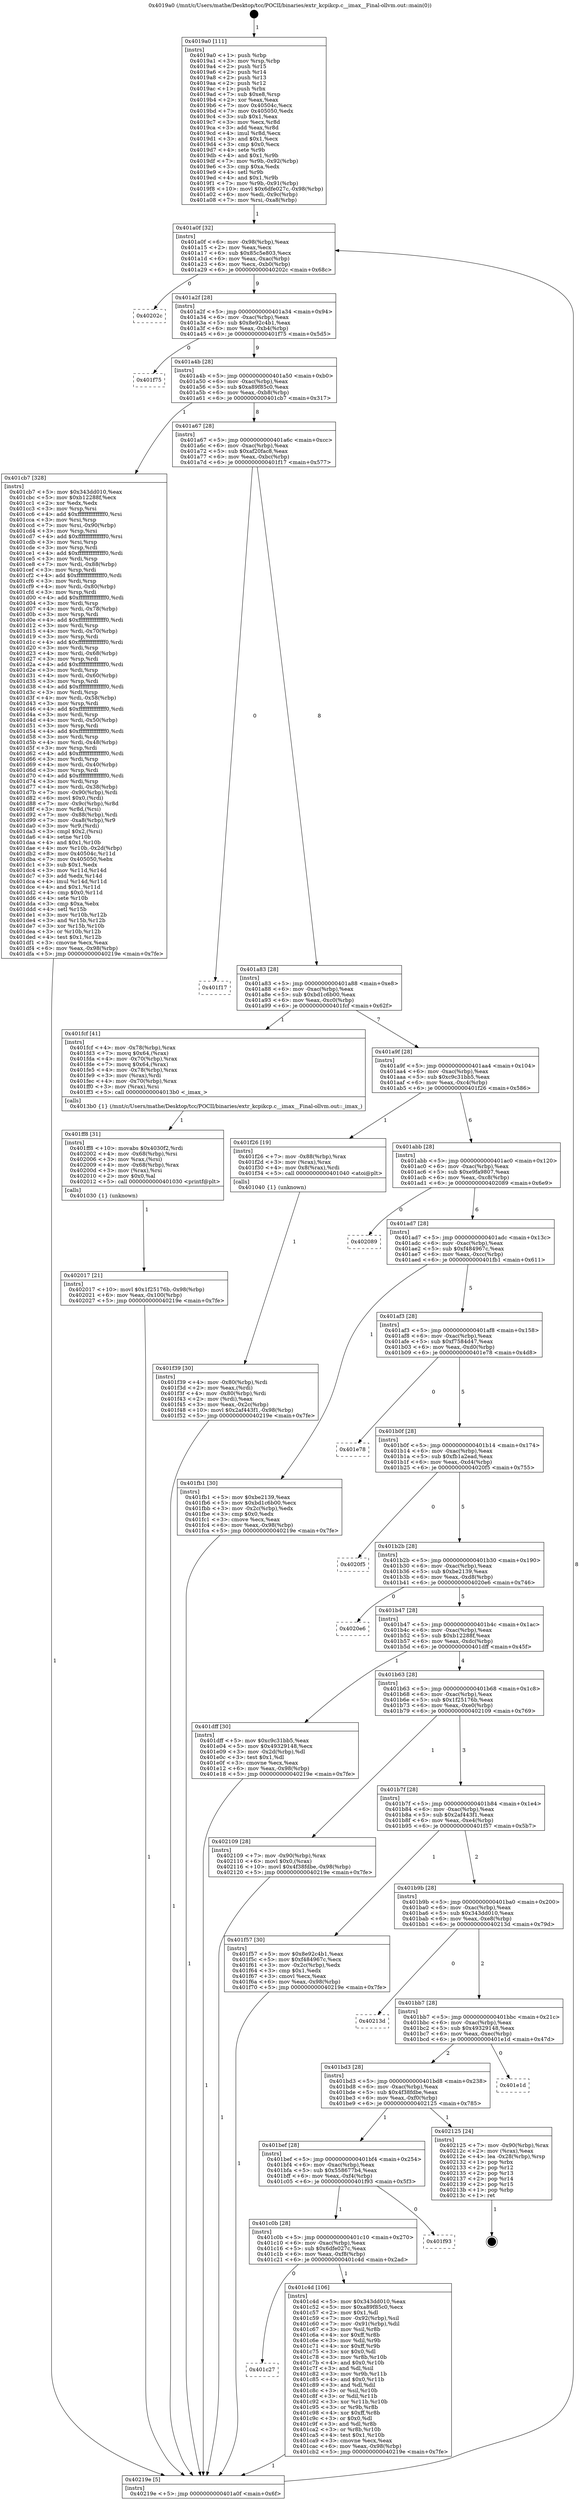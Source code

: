 digraph "0x4019a0" {
  label = "0x4019a0 (/mnt/c/Users/mathe/Desktop/tcc/POCII/binaries/extr_kcpikcp.c__imax__Final-ollvm.out::main(0))"
  labelloc = "t"
  node[shape=record]

  Entry [label="",width=0.3,height=0.3,shape=circle,fillcolor=black,style=filled]
  "0x401a0f" [label="{
     0x401a0f [32]\l
     | [instrs]\l
     &nbsp;&nbsp;0x401a0f \<+6\>: mov -0x98(%rbp),%eax\l
     &nbsp;&nbsp;0x401a15 \<+2\>: mov %eax,%ecx\l
     &nbsp;&nbsp;0x401a17 \<+6\>: sub $0x85c5e803,%ecx\l
     &nbsp;&nbsp;0x401a1d \<+6\>: mov %eax,-0xac(%rbp)\l
     &nbsp;&nbsp;0x401a23 \<+6\>: mov %ecx,-0xb0(%rbp)\l
     &nbsp;&nbsp;0x401a29 \<+6\>: je 000000000040202c \<main+0x68c\>\l
  }"]
  "0x40202c" [label="{
     0x40202c\l
  }", style=dashed]
  "0x401a2f" [label="{
     0x401a2f [28]\l
     | [instrs]\l
     &nbsp;&nbsp;0x401a2f \<+5\>: jmp 0000000000401a34 \<main+0x94\>\l
     &nbsp;&nbsp;0x401a34 \<+6\>: mov -0xac(%rbp),%eax\l
     &nbsp;&nbsp;0x401a3a \<+5\>: sub $0x8e92c4b1,%eax\l
     &nbsp;&nbsp;0x401a3f \<+6\>: mov %eax,-0xb4(%rbp)\l
     &nbsp;&nbsp;0x401a45 \<+6\>: je 0000000000401f75 \<main+0x5d5\>\l
  }"]
  Exit [label="",width=0.3,height=0.3,shape=circle,fillcolor=black,style=filled,peripheries=2]
  "0x401f75" [label="{
     0x401f75\l
  }", style=dashed]
  "0x401a4b" [label="{
     0x401a4b [28]\l
     | [instrs]\l
     &nbsp;&nbsp;0x401a4b \<+5\>: jmp 0000000000401a50 \<main+0xb0\>\l
     &nbsp;&nbsp;0x401a50 \<+6\>: mov -0xac(%rbp),%eax\l
     &nbsp;&nbsp;0x401a56 \<+5\>: sub $0xa89f85c0,%eax\l
     &nbsp;&nbsp;0x401a5b \<+6\>: mov %eax,-0xb8(%rbp)\l
     &nbsp;&nbsp;0x401a61 \<+6\>: je 0000000000401cb7 \<main+0x317\>\l
  }"]
  "0x402017" [label="{
     0x402017 [21]\l
     | [instrs]\l
     &nbsp;&nbsp;0x402017 \<+10\>: movl $0x1f25176b,-0x98(%rbp)\l
     &nbsp;&nbsp;0x402021 \<+6\>: mov %eax,-0x100(%rbp)\l
     &nbsp;&nbsp;0x402027 \<+5\>: jmp 000000000040219e \<main+0x7fe\>\l
  }"]
  "0x401cb7" [label="{
     0x401cb7 [328]\l
     | [instrs]\l
     &nbsp;&nbsp;0x401cb7 \<+5\>: mov $0x343dd010,%eax\l
     &nbsp;&nbsp;0x401cbc \<+5\>: mov $0xb12288f,%ecx\l
     &nbsp;&nbsp;0x401cc1 \<+2\>: xor %edx,%edx\l
     &nbsp;&nbsp;0x401cc3 \<+3\>: mov %rsp,%rsi\l
     &nbsp;&nbsp;0x401cc6 \<+4\>: add $0xfffffffffffffff0,%rsi\l
     &nbsp;&nbsp;0x401cca \<+3\>: mov %rsi,%rsp\l
     &nbsp;&nbsp;0x401ccd \<+7\>: mov %rsi,-0x90(%rbp)\l
     &nbsp;&nbsp;0x401cd4 \<+3\>: mov %rsp,%rsi\l
     &nbsp;&nbsp;0x401cd7 \<+4\>: add $0xfffffffffffffff0,%rsi\l
     &nbsp;&nbsp;0x401cdb \<+3\>: mov %rsi,%rsp\l
     &nbsp;&nbsp;0x401cde \<+3\>: mov %rsp,%rdi\l
     &nbsp;&nbsp;0x401ce1 \<+4\>: add $0xfffffffffffffff0,%rdi\l
     &nbsp;&nbsp;0x401ce5 \<+3\>: mov %rdi,%rsp\l
     &nbsp;&nbsp;0x401ce8 \<+7\>: mov %rdi,-0x88(%rbp)\l
     &nbsp;&nbsp;0x401cef \<+3\>: mov %rsp,%rdi\l
     &nbsp;&nbsp;0x401cf2 \<+4\>: add $0xfffffffffffffff0,%rdi\l
     &nbsp;&nbsp;0x401cf6 \<+3\>: mov %rdi,%rsp\l
     &nbsp;&nbsp;0x401cf9 \<+4\>: mov %rdi,-0x80(%rbp)\l
     &nbsp;&nbsp;0x401cfd \<+3\>: mov %rsp,%rdi\l
     &nbsp;&nbsp;0x401d00 \<+4\>: add $0xfffffffffffffff0,%rdi\l
     &nbsp;&nbsp;0x401d04 \<+3\>: mov %rdi,%rsp\l
     &nbsp;&nbsp;0x401d07 \<+4\>: mov %rdi,-0x78(%rbp)\l
     &nbsp;&nbsp;0x401d0b \<+3\>: mov %rsp,%rdi\l
     &nbsp;&nbsp;0x401d0e \<+4\>: add $0xfffffffffffffff0,%rdi\l
     &nbsp;&nbsp;0x401d12 \<+3\>: mov %rdi,%rsp\l
     &nbsp;&nbsp;0x401d15 \<+4\>: mov %rdi,-0x70(%rbp)\l
     &nbsp;&nbsp;0x401d19 \<+3\>: mov %rsp,%rdi\l
     &nbsp;&nbsp;0x401d1c \<+4\>: add $0xfffffffffffffff0,%rdi\l
     &nbsp;&nbsp;0x401d20 \<+3\>: mov %rdi,%rsp\l
     &nbsp;&nbsp;0x401d23 \<+4\>: mov %rdi,-0x68(%rbp)\l
     &nbsp;&nbsp;0x401d27 \<+3\>: mov %rsp,%rdi\l
     &nbsp;&nbsp;0x401d2a \<+4\>: add $0xfffffffffffffff0,%rdi\l
     &nbsp;&nbsp;0x401d2e \<+3\>: mov %rdi,%rsp\l
     &nbsp;&nbsp;0x401d31 \<+4\>: mov %rdi,-0x60(%rbp)\l
     &nbsp;&nbsp;0x401d35 \<+3\>: mov %rsp,%rdi\l
     &nbsp;&nbsp;0x401d38 \<+4\>: add $0xfffffffffffffff0,%rdi\l
     &nbsp;&nbsp;0x401d3c \<+3\>: mov %rdi,%rsp\l
     &nbsp;&nbsp;0x401d3f \<+4\>: mov %rdi,-0x58(%rbp)\l
     &nbsp;&nbsp;0x401d43 \<+3\>: mov %rsp,%rdi\l
     &nbsp;&nbsp;0x401d46 \<+4\>: add $0xfffffffffffffff0,%rdi\l
     &nbsp;&nbsp;0x401d4a \<+3\>: mov %rdi,%rsp\l
     &nbsp;&nbsp;0x401d4d \<+4\>: mov %rdi,-0x50(%rbp)\l
     &nbsp;&nbsp;0x401d51 \<+3\>: mov %rsp,%rdi\l
     &nbsp;&nbsp;0x401d54 \<+4\>: add $0xfffffffffffffff0,%rdi\l
     &nbsp;&nbsp;0x401d58 \<+3\>: mov %rdi,%rsp\l
     &nbsp;&nbsp;0x401d5b \<+4\>: mov %rdi,-0x48(%rbp)\l
     &nbsp;&nbsp;0x401d5f \<+3\>: mov %rsp,%rdi\l
     &nbsp;&nbsp;0x401d62 \<+4\>: add $0xfffffffffffffff0,%rdi\l
     &nbsp;&nbsp;0x401d66 \<+3\>: mov %rdi,%rsp\l
     &nbsp;&nbsp;0x401d69 \<+4\>: mov %rdi,-0x40(%rbp)\l
     &nbsp;&nbsp;0x401d6d \<+3\>: mov %rsp,%rdi\l
     &nbsp;&nbsp;0x401d70 \<+4\>: add $0xfffffffffffffff0,%rdi\l
     &nbsp;&nbsp;0x401d74 \<+3\>: mov %rdi,%rsp\l
     &nbsp;&nbsp;0x401d77 \<+4\>: mov %rdi,-0x38(%rbp)\l
     &nbsp;&nbsp;0x401d7b \<+7\>: mov -0x90(%rbp),%rdi\l
     &nbsp;&nbsp;0x401d82 \<+6\>: movl $0x0,(%rdi)\l
     &nbsp;&nbsp;0x401d88 \<+7\>: mov -0x9c(%rbp),%r8d\l
     &nbsp;&nbsp;0x401d8f \<+3\>: mov %r8d,(%rsi)\l
     &nbsp;&nbsp;0x401d92 \<+7\>: mov -0x88(%rbp),%rdi\l
     &nbsp;&nbsp;0x401d99 \<+7\>: mov -0xa8(%rbp),%r9\l
     &nbsp;&nbsp;0x401da0 \<+3\>: mov %r9,(%rdi)\l
     &nbsp;&nbsp;0x401da3 \<+3\>: cmpl $0x2,(%rsi)\l
     &nbsp;&nbsp;0x401da6 \<+4\>: setne %r10b\l
     &nbsp;&nbsp;0x401daa \<+4\>: and $0x1,%r10b\l
     &nbsp;&nbsp;0x401dae \<+4\>: mov %r10b,-0x2d(%rbp)\l
     &nbsp;&nbsp;0x401db2 \<+8\>: mov 0x40504c,%r11d\l
     &nbsp;&nbsp;0x401dba \<+7\>: mov 0x405050,%ebx\l
     &nbsp;&nbsp;0x401dc1 \<+3\>: sub $0x1,%edx\l
     &nbsp;&nbsp;0x401dc4 \<+3\>: mov %r11d,%r14d\l
     &nbsp;&nbsp;0x401dc7 \<+3\>: add %edx,%r14d\l
     &nbsp;&nbsp;0x401dca \<+4\>: imul %r14d,%r11d\l
     &nbsp;&nbsp;0x401dce \<+4\>: and $0x1,%r11d\l
     &nbsp;&nbsp;0x401dd2 \<+4\>: cmp $0x0,%r11d\l
     &nbsp;&nbsp;0x401dd6 \<+4\>: sete %r10b\l
     &nbsp;&nbsp;0x401dda \<+3\>: cmp $0xa,%ebx\l
     &nbsp;&nbsp;0x401ddd \<+4\>: setl %r15b\l
     &nbsp;&nbsp;0x401de1 \<+3\>: mov %r10b,%r12b\l
     &nbsp;&nbsp;0x401de4 \<+3\>: and %r15b,%r12b\l
     &nbsp;&nbsp;0x401de7 \<+3\>: xor %r15b,%r10b\l
     &nbsp;&nbsp;0x401dea \<+3\>: or %r10b,%r12b\l
     &nbsp;&nbsp;0x401ded \<+4\>: test $0x1,%r12b\l
     &nbsp;&nbsp;0x401df1 \<+3\>: cmovne %ecx,%eax\l
     &nbsp;&nbsp;0x401df4 \<+6\>: mov %eax,-0x98(%rbp)\l
     &nbsp;&nbsp;0x401dfa \<+5\>: jmp 000000000040219e \<main+0x7fe\>\l
  }"]
  "0x401a67" [label="{
     0x401a67 [28]\l
     | [instrs]\l
     &nbsp;&nbsp;0x401a67 \<+5\>: jmp 0000000000401a6c \<main+0xcc\>\l
     &nbsp;&nbsp;0x401a6c \<+6\>: mov -0xac(%rbp),%eax\l
     &nbsp;&nbsp;0x401a72 \<+5\>: sub $0xaf20fac8,%eax\l
     &nbsp;&nbsp;0x401a77 \<+6\>: mov %eax,-0xbc(%rbp)\l
     &nbsp;&nbsp;0x401a7d \<+6\>: je 0000000000401f17 \<main+0x577\>\l
  }"]
  "0x401ff8" [label="{
     0x401ff8 [31]\l
     | [instrs]\l
     &nbsp;&nbsp;0x401ff8 \<+10\>: movabs $0x4030f2,%rdi\l
     &nbsp;&nbsp;0x402002 \<+4\>: mov -0x68(%rbp),%rsi\l
     &nbsp;&nbsp;0x402006 \<+3\>: mov %rax,(%rsi)\l
     &nbsp;&nbsp;0x402009 \<+4\>: mov -0x68(%rbp),%rax\l
     &nbsp;&nbsp;0x40200d \<+3\>: mov (%rax),%rsi\l
     &nbsp;&nbsp;0x402010 \<+2\>: mov $0x0,%al\l
     &nbsp;&nbsp;0x402012 \<+5\>: call 0000000000401030 \<printf@plt\>\l
     | [calls]\l
     &nbsp;&nbsp;0x401030 \{1\} (unknown)\l
  }"]
  "0x401f17" [label="{
     0x401f17\l
  }", style=dashed]
  "0x401a83" [label="{
     0x401a83 [28]\l
     | [instrs]\l
     &nbsp;&nbsp;0x401a83 \<+5\>: jmp 0000000000401a88 \<main+0xe8\>\l
     &nbsp;&nbsp;0x401a88 \<+6\>: mov -0xac(%rbp),%eax\l
     &nbsp;&nbsp;0x401a8e \<+5\>: sub $0xbd1c6b00,%eax\l
     &nbsp;&nbsp;0x401a93 \<+6\>: mov %eax,-0xc0(%rbp)\l
     &nbsp;&nbsp;0x401a99 \<+6\>: je 0000000000401fcf \<main+0x62f\>\l
  }"]
  "0x401f39" [label="{
     0x401f39 [30]\l
     | [instrs]\l
     &nbsp;&nbsp;0x401f39 \<+4\>: mov -0x80(%rbp),%rdi\l
     &nbsp;&nbsp;0x401f3d \<+2\>: mov %eax,(%rdi)\l
     &nbsp;&nbsp;0x401f3f \<+4\>: mov -0x80(%rbp),%rdi\l
     &nbsp;&nbsp;0x401f43 \<+2\>: mov (%rdi),%eax\l
     &nbsp;&nbsp;0x401f45 \<+3\>: mov %eax,-0x2c(%rbp)\l
     &nbsp;&nbsp;0x401f48 \<+10\>: movl $0x2af443f1,-0x98(%rbp)\l
     &nbsp;&nbsp;0x401f52 \<+5\>: jmp 000000000040219e \<main+0x7fe\>\l
  }"]
  "0x401fcf" [label="{
     0x401fcf [41]\l
     | [instrs]\l
     &nbsp;&nbsp;0x401fcf \<+4\>: mov -0x78(%rbp),%rax\l
     &nbsp;&nbsp;0x401fd3 \<+7\>: movq $0x64,(%rax)\l
     &nbsp;&nbsp;0x401fda \<+4\>: mov -0x70(%rbp),%rax\l
     &nbsp;&nbsp;0x401fde \<+7\>: movq $0x64,(%rax)\l
     &nbsp;&nbsp;0x401fe5 \<+4\>: mov -0x78(%rbp),%rax\l
     &nbsp;&nbsp;0x401fe9 \<+3\>: mov (%rax),%rdi\l
     &nbsp;&nbsp;0x401fec \<+4\>: mov -0x70(%rbp),%rax\l
     &nbsp;&nbsp;0x401ff0 \<+3\>: mov (%rax),%rsi\l
     &nbsp;&nbsp;0x401ff3 \<+5\>: call 00000000004013b0 \<_imax_\>\l
     | [calls]\l
     &nbsp;&nbsp;0x4013b0 \{1\} (/mnt/c/Users/mathe/Desktop/tcc/POCII/binaries/extr_kcpikcp.c__imax__Final-ollvm.out::_imax_)\l
  }"]
  "0x401a9f" [label="{
     0x401a9f [28]\l
     | [instrs]\l
     &nbsp;&nbsp;0x401a9f \<+5\>: jmp 0000000000401aa4 \<main+0x104\>\l
     &nbsp;&nbsp;0x401aa4 \<+6\>: mov -0xac(%rbp),%eax\l
     &nbsp;&nbsp;0x401aaa \<+5\>: sub $0xc9c31bb5,%eax\l
     &nbsp;&nbsp;0x401aaf \<+6\>: mov %eax,-0xc4(%rbp)\l
     &nbsp;&nbsp;0x401ab5 \<+6\>: je 0000000000401f26 \<main+0x586\>\l
  }"]
  "0x4019a0" [label="{
     0x4019a0 [111]\l
     | [instrs]\l
     &nbsp;&nbsp;0x4019a0 \<+1\>: push %rbp\l
     &nbsp;&nbsp;0x4019a1 \<+3\>: mov %rsp,%rbp\l
     &nbsp;&nbsp;0x4019a4 \<+2\>: push %r15\l
     &nbsp;&nbsp;0x4019a6 \<+2\>: push %r14\l
     &nbsp;&nbsp;0x4019a8 \<+2\>: push %r13\l
     &nbsp;&nbsp;0x4019aa \<+2\>: push %r12\l
     &nbsp;&nbsp;0x4019ac \<+1\>: push %rbx\l
     &nbsp;&nbsp;0x4019ad \<+7\>: sub $0xe8,%rsp\l
     &nbsp;&nbsp;0x4019b4 \<+2\>: xor %eax,%eax\l
     &nbsp;&nbsp;0x4019b6 \<+7\>: mov 0x40504c,%ecx\l
     &nbsp;&nbsp;0x4019bd \<+7\>: mov 0x405050,%edx\l
     &nbsp;&nbsp;0x4019c4 \<+3\>: sub $0x1,%eax\l
     &nbsp;&nbsp;0x4019c7 \<+3\>: mov %ecx,%r8d\l
     &nbsp;&nbsp;0x4019ca \<+3\>: add %eax,%r8d\l
     &nbsp;&nbsp;0x4019cd \<+4\>: imul %r8d,%ecx\l
     &nbsp;&nbsp;0x4019d1 \<+3\>: and $0x1,%ecx\l
     &nbsp;&nbsp;0x4019d4 \<+3\>: cmp $0x0,%ecx\l
     &nbsp;&nbsp;0x4019d7 \<+4\>: sete %r9b\l
     &nbsp;&nbsp;0x4019db \<+4\>: and $0x1,%r9b\l
     &nbsp;&nbsp;0x4019df \<+7\>: mov %r9b,-0x92(%rbp)\l
     &nbsp;&nbsp;0x4019e6 \<+3\>: cmp $0xa,%edx\l
     &nbsp;&nbsp;0x4019e9 \<+4\>: setl %r9b\l
     &nbsp;&nbsp;0x4019ed \<+4\>: and $0x1,%r9b\l
     &nbsp;&nbsp;0x4019f1 \<+7\>: mov %r9b,-0x91(%rbp)\l
     &nbsp;&nbsp;0x4019f8 \<+10\>: movl $0x6dfe027c,-0x98(%rbp)\l
     &nbsp;&nbsp;0x401a02 \<+6\>: mov %edi,-0x9c(%rbp)\l
     &nbsp;&nbsp;0x401a08 \<+7\>: mov %rsi,-0xa8(%rbp)\l
  }"]
  "0x401f26" [label="{
     0x401f26 [19]\l
     | [instrs]\l
     &nbsp;&nbsp;0x401f26 \<+7\>: mov -0x88(%rbp),%rax\l
     &nbsp;&nbsp;0x401f2d \<+3\>: mov (%rax),%rax\l
     &nbsp;&nbsp;0x401f30 \<+4\>: mov 0x8(%rax),%rdi\l
     &nbsp;&nbsp;0x401f34 \<+5\>: call 0000000000401040 \<atoi@plt\>\l
     | [calls]\l
     &nbsp;&nbsp;0x401040 \{1\} (unknown)\l
  }"]
  "0x401abb" [label="{
     0x401abb [28]\l
     | [instrs]\l
     &nbsp;&nbsp;0x401abb \<+5\>: jmp 0000000000401ac0 \<main+0x120\>\l
     &nbsp;&nbsp;0x401ac0 \<+6\>: mov -0xac(%rbp),%eax\l
     &nbsp;&nbsp;0x401ac6 \<+5\>: sub $0xe9fa9807,%eax\l
     &nbsp;&nbsp;0x401acb \<+6\>: mov %eax,-0xc8(%rbp)\l
     &nbsp;&nbsp;0x401ad1 \<+6\>: je 0000000000402089 \<main+0x6e9\>\l
  }"]
  "0x40219e" [label="{
     0x40219e [5]\l
     | [instrs]\l
     &nbsp;&nbsp;0x40219e \<+5\>: jmp 0000000000401a0f \<main+0x6f\>\l
  }"]
  "0x402089" [label="{
     0x402089\l
  }", style=dashed]
  "0x401ad7" [label="{
     0x401ad7 [28]\l
     | [instrs]\l
     &nbsp;&nbsp;0x401ad7 \<+5\>: jmp 0000000000401adc \<main+0x13c\>\l
     &nbsp;&nbsp;0x401adc \<+6\>: mov -0xac(%rbp),%eax\l
     &nbsp;&nbsp;0x401ae2 \<+5\>: sub $0xf484967c,%eax\l
     &nbsp;&nbsp;0x401ae7 \<+6\>: mov %eax,-0xcc(%rbp)\l
     &nbsp;&nbsp;0x401aed \<+6\>: je 0000000000401fb1 \<main+0x611\>\l
  }"]
  "0x401c27" [label="{
     0x401c27\l
  }", style=dashed]
  "0x401fb1" [label="{
     0x401fb1 [30]\l
     | [instrs]\l
     &nbsp;&nbsp;0x401fb1 \<+5\>: mov $0xbe2139,%eax\l
     &nbsp;&nbsp;0x401fb6 \<+5\>: mov $0xbd1c6b00,%ecx\l
     &nbsp;&nbsp;0x401fbb \<+3\>: mov -0x2c(%rbp),%edx\l
     &nbsp;&nbsp;0x401fbe \<+3\>: cmp $0x0,%edx\l
     &nbsp;&nbsp;0x401fc1 \<+3\>: cmove %ecx,%eax\l
     &nbsp;&nbsp;0x401fc4 \<+6\>: mov %eax,-0x98(%rbp)\l
     &nbsp;&nbsp;0x401fca \<+5\>: jmp 000000000040219e \<main+0x7fe\>\l
  }"]
  "0x401af3" [label="{
     0x401af3 [28]\l
     | [instrs]\l
     &nbsp;&nbsp;0x401af3 \<+5\>: jmp 0000000000401af8 \<main+0x158\>\l
     &nbsp;&nbsp;0x401af8 \<+6\>: mov -0xac(%rbp),%eax\l
     &nbsp;&nbsp;0x401afe \<+5\>: sub $0xf7584d47,%eax\l
     &nbsp;&nbsp;0x401b03 \<+6\>: mov %eax,-0xd0(%rbp)\l
     &nbsp;&nbsp;0x401b09 \<+6\>: je 0000000000401e78 \<main+0x4d8\>\l
  }"]
  "0x401c4d" [label="{
     0x401c4d [106]\l
     | [instrs]\l
     &nbsp;&nbsp;0x401c4d \<+5\>: mov $0x343dd010,%eax\l
     &nbsp;&nbsp;0x401c52 \<+5\>: mov $0xa89f85c0,%ecx\l
     &nbsp;&nbsp;0x401c57 \<+2\>: mov $0x1,%dl\l
     &nbsp;&nbsp;0x401c59 \<+7\>: mov -0x92(%rbp),%sil\l
     &nbsp;&nbsp;0x401c60 \<+7\>: mov -0x91(%rbp),%dil\l
     &nbsp;&nbsp;0x401c67 \<+3\>: mov %sil,%r8b\l
     &nbsp;&nbsp;0x401c6a \<+4\>: xor $0xff,%r8b\l
     &nbsp;&nbsp;0x401c6e \<+3\>: mov %dil,%r9b\l
     &nbsp;&nbsp;0x401c71 \<+4\>: xor $0xff,%r9b\l
     &nbsp;&nbsp;0x401c75 \<+3\>: xor $0x0,%dl\l
     &nbsp;&nbsp;0x401c78 \<+3\>: mov %r8b,%r10b\l
     &nbsp;&nbsp;0x401c7b \<+4\>: and $0x0,%r10b\l
     &nbsp;&nbsp;0x401c7f \<+3\>: and %dl,%sil\l
     &nbsp;&nbsp;0x401c82 \<+3\>: mov %r9b,%r11b\l
     &nbsp;&nbsp;0x401c85 \<+4\>: and $0x0,%r11b\l
     &nbsp;&nbsp;0x401c89 \<+3\>: and %dl,%dil\l
     &nbsp;&nbsp;0x401c8c \<+3\>: or %sil,%r10b\l
     &nbsp;&nbsp;0x401c8f \<+3\>: or %dil,%r11b\l
     &nbsp;&nbsp;0x401c92 \<+3\>: xor %r11b,%r10b\l
     &nbsp;&nbsp;0x401c95 \<+3\>: or %r9b,%r8b\l
     &nbsp;&nbsp;0x401c98 \<+4\>: xor $0xff,%r8b\l
     &nbsp;&nbsp;0x401c9c \<+3\>: or $0x0,%dl\l
     &nbsp;&nbsp;0x401c9f \<+3\>: and %dl,%r8b\l
     &nbsp;&nbsp;0x401ca2 \<+3\>: or %r8b,%r10b\l
     &nbsp;&nbsp;0x401ca5 \<+4\>: test $0x1,%r10b\l
     &nbsp;&nbsp;0x401ca9 \<+3\>: cmovne %ecx,%eax\l
     &nbsp;&nbsp;0x401cac \<+6\>: mov %eax,-0x98(%rbp)\l
     &nbsp;&nbsp;0x401cb2 \<+5\>: jmp 000000000040219e \<main+0x7fe\>\l
  }"]
  "0x401e78" [label="{
     0x401e78\l
  }", style=dashed]
  "0x401b0f" [label="{
     0x401b0f [28]\l
     | [instrs]\l
     &nbsp;&nbsp;0x401b0f \<+5\>: jmp 0000000000401b14 \<main+0x174\>\l
     &nbsp;&nbsp;0x401b14 \<+6\>: mov -0xac(%rbp),%eax\l
     &nbsp;&nbsp;0x401b1a \<+5\>: sub $0xfb1a2ead,%eax\l
     &nbsp;&nbsp;0x401b1f \<+6\>: mov %eax,-0xd4(%rbp)\l
     &nbsp;&nbsp;0x401b25 \<+6\>: je 00000000004020f5 \<main+0x755\>\l
  }"]
  "0x401c0b" [label="{
     0x401c0b [28]\l
     | [instrs]\l
     &nbsp;&nbsp;0x401c0b \<+5\>: jmp 0000000000401c10 \<main+0x270\>\l
     &nbsp;&nbsp;0x401c10 \<+6\>: mov -0xac(%rbp),%eax\l
     &nbsp;&nbsp;0x401c16 \<+5\>: sub $0x6dfe027c,%eax\l
     &nbsp;&nbsp;0x401c1b \<+6\>: mov %eax,-0xf8(%rbp)\l
     &nbsp;&nbsp;0x401c21 \<+6\>: je 0000000000401c4d \<main+0x2ad\>\l
  }"]
  "0x4020f5" [label="{
     0x4020f5\l
  }", style=dashed]
  "0x401b2b" [label="{
     0x401b2b [28]\l
     | [instrs]\l
     &nbsp;&nbsp;0x401b2b \<+5\>: jmp 0000000000401b30 \<main+0x190\>\l
     &nbsp;&nbsp;0x401b30 \<+6\>: mov -0xac(%rbp),%eax\l
     &nbsp;&nbsp;0x401b36 \<+5\>: sub $0xbe2139,%eax\l
     &nbsp;&nbsp;0x401b3b \<+6\>: mov %eax,-0xd8(%rbp)\l
     &nbsp;&nbsp;0x401b41 \<+6\>: je 00000000004020e6 \<main+0x746\>\l
  }"]
  "0x401f93" [label="{
     0x401f93\l
  }", style=dashed]
  "0x4020e6" [label="{
     0x4020e6\l
  }", style=dashed]
  "0x401b47" [label="{
     0x401b47 [28]\l
     | [instrs]\l
     &nbsp;&nbsp;0x401b47 \<+5\>: jmp 0000000000401b4c \<main+0x1ac\>\l
     &nbsp;&nbsp;0x401b4c \<+6\>: mov -0xac(%rbp),%eax\l
     &nbsp;&nbsp;0x401b52 \<+5\>: sub $0xb12288f,%eax\l
     &nbsp;&nbsp;0x401b57 \<+6\>: mov %eax,-0xdc(%rbp)\l
     &nbsp;&nbsp;0x401b5d \<+6\>: je 0000000000401dff \<main+0x45f\>\l
  }"]
  "0x401bef" [label="{
     0x401bef [28]\l
     | [instrs]\l
     &nbsp;&nbsp;0x401bef \<+5\>: jmp 0000000000401bf4 \<main+0x254\>\l
     &nbsp;&nbsp;0x401bf4 \<+6\>: mov -0xac(%rbp),%eax\l
     &nbsp;&nbsp;0x401bfa \<+5\>: sub $0x558677b4,%eax\l
     &nbsp;&nbsp;0x401bff \<+6\>: mov %eax,-0xf4(%rbp)\l
     &nbsp;&nbsp;0x401c05 \<+6\>: je 0000000000401f93 \<main+0x5f3\>\l
  }"]
  "0x401dff" [label="{
     0x401dff [30]\l
     | [instrs]\l
     &nbsp;&nbsp;0x401dff \<+5\>: mov $0xc9c31bb5,%eax\l
     &nbsp;&nbsp;0x401e04 \<+5\>: mov $0x49329148,%ecx\l
     &nbsp;&nbsp;0x401e09 \<+3\>: mov -0x2d(%rbp),%dl\l
     &nbsp;&nbsp;0x401e0c \<+3\>: test $0x1,%dl\l
     &nbsp;&nbsp;0x401e0f \<+3\>: cmovne %ecx,%eax\l
     &nbsp;&nbsp;0x401e12 \<+6\>: mov %eax,-0x98(%rbp)\l
     &nbsp;&nbsp;0x401e18 \<+5\>: jmp 000000000040219e \<main+0x7fe\>\l
  }"]
  "0x401b63" [label="{
     0x401b63 [28]\l
     | [instrs]\l
     &nbsp;&nbsp;0x401b63 \<+5\>: jmp 0000000000401b68 \<main+0x1c8\>\l
     &nbsp;&nbsp;0x401b68 \<+6\>: mov -0xac(%rbp),%eax\l
     &nbsp;&nbsp;0x401b6e \<+5\>: sub $0x1f25176b,%eax\l
     &nbsp;&nbsp;0x401b73 \<+6\>: mov %eax,-0xe0(%rbp)\l
     &nbsp;&nbsp;0x401b79 \<+6\>: je 0000000000402109 \<main+0x769\>\l
  }"]
  "0x402125" [label="{
     0x402125 [24]\l
     | [instrs]\l
     &nbsp;&nbsp;0x402125 \<+7\>: mov -0x90(%rbp),%rax\l
     &nbsp;&nbsp;0x40212c \<+2\>: mov (%rax),%eax\l
     &nbsp;&nbsp;0x40212e \<+4\>: lea -0x28(%rbp),%rsp\l
     &nbsp;&nbsp;0x402132 \<+1\>: pop %rbx\l
     &nbsp;&nbsp;0x402133 \<+2\>: pop %r12\l
     &nbsp;&nbsp;0x402135 \<+2\>: pop %r13\l
     &nbsp;&nbsp;0x402137 \<+2\>: pop %r14\l
     &nbsp;&nbsp;0x402139 \<+2\>: pop %r15\l
     &nbsp;&nbsp;0x40213b \<+1\>: pop %rbp\l
     &nbsp;&nbsp;0x40213c \<+1\>: ret\l
  }"]
  "0x402109" [label="{
     0x402109 [28]\l
     | [instrs]\l
     &nbsp;&nbsp;0x402109 \<+7\>: mov -0x90(%rbp),%rax\l
     &nbsp;&nbsp;0x402110 \<+6\>: movl $0x0,(%rax)\l
     &nbsp;&nbsp;0x402116 \<+10\>: movl $0x4f38fdbe,-0x98(%rbp)\l
     &nbsp;&nbsp;0x402120 \<+5\>: jmp 000000000040219e \<main+0x7fe\>\l
  }"]
  "0x401b7f" [label="{
     0x401b7f [28]\l
     | [instrs]\l
     &nbsp;&nbsp;0x401b7f \<+5\>: jmp 0000000000401b84 \<main+0x1e4\>\l
     &nbsp;&nbsp;0x401b84 \<+6\>: mov -0xac(%rbp),%eax\l
     &nbsp;&nbsp;0x401b8a \<+5\>: sub $0x2af443f1,%eax\l
     &nbsp;&nbsp;0x401b8f \<+6\>: mov %eax,-0xe4(%rbp)\l
     &nbsp;&nbsp;0x401b95 \<+6\>: je 0000000000401f57 \<main+0x5b7\>\l
  }"]
  "0x401bd3" [label="{
     0x401bd3 [28]\l
     | [instrs]\l
     &nbsp;&nbsp;0x401bd3 \<+5\>: jmp 0000000000401bd8 \<main+0x238\>\l
     &nbsp;&nbsp;0x401bd8 \<+6\>: mov -0xac(%rbp),%eax\l
     &nbsp;&nbsp;0x401bde \<+5\>: sub $0x4f38fdbe,%eax\l
     &nbsp;&nbsp;0x401be3 \<+6\>: mov %eax,-0xf0(%rbp)\l
     &nbsp;&nbsp;0x401be9 \<+6\>: je 0000000000402125 \<main+0x785\>\l
  }"]
  "0x401f57" [label="{
     0x401f57 [30]\l
     | [instrs]\l
     &nbsp;&nbsp;0x401f57 \<+5\>: mov $0x8e92c4b1,%eax\l
     &nbsp;&nbsp;0x401f5c \<+5\>: mov $0xf484967c,%ecx\l
     &nbsp;&nbsp;0x401f61 \<+3\>: mov -0x2c(%rbp),%edx\l
     &nbsp;&nbsp;0x401f64 \<+3\>: cmp $0x1,%edx\l
     &nbsp;&nbsp;0x401f67 \<+3\>: cmovl %ecx,%eax\l
     &nbsp;&nbsp;0x401f6a \<+6\>: mov %eax,-0x98(%rbp)\l
     &nbsp;&nbsp;0x401f70 \<+5\>: jmp 000000000040219e \<main+0x7fe\>\l
  }"]
  "0x401b9b" [label="{
     0x401b9b [28]\l
     | [instrs]\l
     &nbsp;&nbsp;0x401b9b \<+5\>: jmp 0000000000401ba0 \<main+0x200\>\l
     &nbsp;&nbsp;0x401ba0 \<+6\>: mov -0xac(%rbp),%eax\l
     &nbsp;&nbsp;0x401ba6 \<+5\>: sub $0x343dd010,%eax\l
     &nbsp;&nbsp;0x401bab \<+6\>: mov %eax,-0xe8(%rbp)\l
     &nbsp;&nbsp;0x401bb1 \<+6\>: je 000000000040213d \<main+0x79d\>\l
  }"]
  "0x401e1d" [label="{
     0x401e1d\l
  }", style=dashed]
  "0x40213d" [label="{
     0x40213d\l
  }", style=dashed]
  "0x401bb7" [label="{
     0x401bb7 [28]\l
     | [instrs]\l
     &nbsp;&nbsp;0x401bb7 \<+5\>: jmp 0000000000401bbc \<main+0x21c\>\l
     &nbsp;&nbsp;0x401bbc \<+6\>: mov -0xac(%rbp),%eax\l
     &nbsp;&nbsp;0x401bc2 \<+5\>: sub $0x49329148,%eax\l
     &nbsp;&nbsp;0x401bc7 \<+6\>: mov %eax,-0xec(%rbp)\l
     &nbsp;&nbsp;0x401bcd \<+6\>: je 0000000000401e1d \<main+0x47d\>\l
  }"]
  Entry -> "0x4019a0" [label=" 1"]
  "0x401a0f" -> "0x40202c" [label=" 0"]
  "0x401a0f" -> "0x401a2f" [label=" 9"]
  "0x402125" -> Exit [label=" 1"]
  "0x401a2f" -> "0x401f75" [label=" 0"]
  "0x401a2f" -> "0x401a4b" [label=" 9"]
  "0x402109" -> "0x40219e" [label=" 1"]
  "0x401a4b" -> "0x401cb7" [label=" 1"]
  "0x401a4b" -> "0x401a67" [label=" 8"]
  "0x402017" -> "0x40219e" [label=" 1"]
  "0x401a67" -> "0x401f17" [label=" 0"]
  "0x401a67" -> "0x401a83" [label=" 8"]
  "0x401ff8" -> "0x402017" [label=" 1"]
  "0x401a83" -> "0x401fcf" [label=" 1"]
  "0x401a83" -> "0x401a9f" [label=" 7"]
  "0x401fcf" -> "0x401ff8" [label=" 1"]
  "0x401a9f" -> "0x401f26" [label=" 1"]
  "0x401a9f" -> "0x401abb" [label=" 6"]
  "0x401f57" -> "0x40219e" [label=" 1"]
  "0x401abb" -> "0x402089" [label=" 0"]
  "0x401abb" -> "0x401ad7" [label=" 6"]
  "0x401f39" -> "0x40219e" [label=" 1"]
  "0x401ad7" -> "0x401fb1" [label=" 1"]
  "0x401ad7" -> "0x401af3" [label=" 5"]
  "0x401f26" -> "0x401f39" [label=" 1"]
  "0x401af3" -> "0x401e78" [label=" 0"]
  "0x401af3" -> "0x401b0f" [label=" 5"]
  "0x401dff" -> "0x40219e" [label=" 1"]
  "0x401b0f" -> "0x4020f5" [label=" 0"]
  "0x401b0f" -> "0x401b2b" [label=" 5"]
  "0x401fb1" -> "0x40219e" [label=" 1"]
  "0x401b2b" -> "0x4020e6" [label=" 0"]
  "0x401b2b" -> "0x401b47" [label=" 5"]
  "0x40219e" -> "0x401a0f" [label=" 8"]
  "0x401b47" -> "0x401dff" [label=" 1"]
  "0x401b47" -> "0x401b63" [label=" 4"]
  "0x401c4d" -> "0x40219e" [label=" 1"]
  "0x401b63" -> "0x402109" [label=" 1"]
  "0x401b63" -> "0x401b7f" [label=" 3"]
  "0x401c0b" -> "0x401c27" [label=" 0"]
  "0x401b7f" -> "0x401f57" [label=" 1"]
  "0x401b7f" -> "0x401b9b" [label=" 2"]
  "0x401cb7" -> "0x40219e" [label=" 1"]
  "0x401b9b" -> "0x40213d" [label=" 0"]
  "0x401b9b" -> "0x401bb7" [label=" 2"]
  "0x401bef" -> "0x401c0b" [label=" 1"]
  "0x401bb7" -> "0x401e1d" [label=" 0"]
  "0x401bb7" -> "0x401bd3" [label=" 2"]
  "0x401c0b" -> "0x401c4d" [label=" 1"]
  "0x401bd3" -> "0x402125" [label=" 1"]
  "0x401bd3" -> "0x401bef" [label=" 1"]
  "0x4019a0" -> "0x401a0f" [label=" 1"]
  "0x401bef" -> "0x401f93" [label=" 0"]
}
